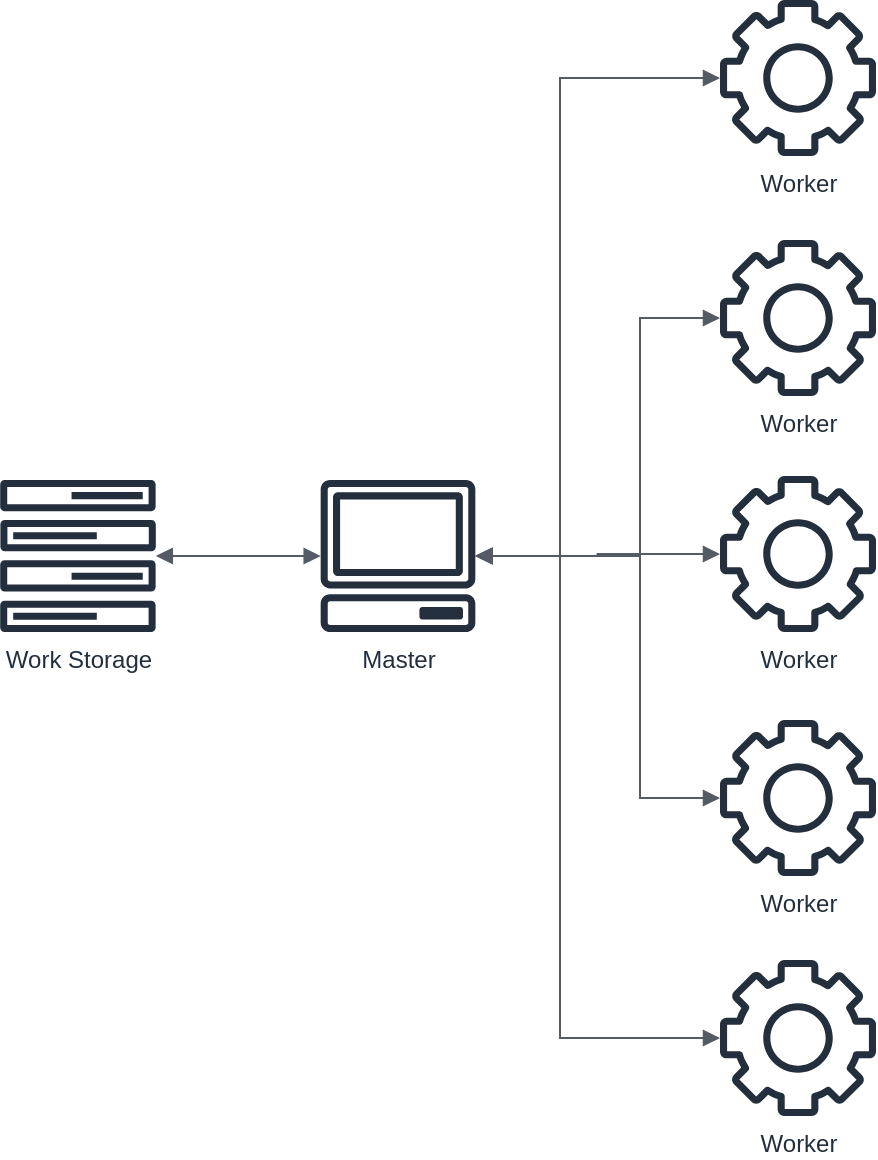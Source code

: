<mxfile version="20.3.3" type="device"><diagram id="Ht1M8jgEwFfnCIfOTk4-" name="Page-1"><mxGraphModel dx="1350" dy="768" grid="1" gridSize="10" guides="1" tooltips="1" connect="1" arrows="1" fold="1" page="1" pageScale="1" pageWidth="583" pageHeight="413" math="0" shadow="0"><root><mxCell id="0"/><mxCell id="1" parent="0"/><mxCell id="e1pLVLDGYIx1BbAOJu1J-1" value="Worker" style="sketch=0;outlineConnect=0;fontColor=#232F3E;gradientColor=none;fillColor=#232F3D;strokeColor=none;dashed=0;verticalLabelPosition=bottom;verticalAlign=top;align=center;html=1;fontSize=12;fontStyle=0;aspect=fixed;pointerEvents=1;shape=mxgraph.aws4.gear;" vertex="1" parent="1"><mxGeometry x="400" y="520" width="78" height="78" as="geometry"/></mxCell><mxCell id="e1pLVLDGYIx1BbAOJu1J-2" value="Worker" style="sketch=0;outlineConnect=0;fontColor=#232F3E;gradientColor=none;fillColor=#232F3D;strokeColor=none;dashed=0;verticalLabelPosition=bottom;verticalAlign=top;align=center;html=1;fontSize=12;fontStyle=0;aspect=fixed;pointerEvents=1;shape=mxgraph.aws4.gear;" vertex="1" parent="1"><mxGeometry x="400" y="400" width="78" height="78" as="geometry"/></mxCell><mxCell id="e1pLVLDGYIx1BbAOJu1J-3" value="Worker" style="sketch=0;outlineConnect=0;fontColor=#232F3E;gradientColor=none;fillColor=#232F3D;strokeColor=none;dashed=0;verticalLabelPosition=bottom;verticalAlign=top;align=center;html=1;fontSize=12;fontStyle=0;aspect=fixed;pointerEvents=1;shape=mxgraph.aws4.gear;" vertex="1" parent="1"><mxGeometry x="400" y="278" width="78" height="78" as="geometry"/></mxCell><mxCell id="e1pLVLDGYIx1BbAOJu1J-4" value="Worker" style="sketch=0;outlineConnect=0;fontColor=#232F3E;gradientColor=none;fillColor=#232F3D;strokeColor=none;dashed=0;verticalLabelPosition=bottom;verticalAlign=top;align=center;html=1;fontSize=12;fontStyle=0;aspect=fixed;pointerEvents=1;shape=mxgraph.aws4.gear;" vertex="1" parent="1"><mxGeometry x="400" y="160" width="78" height="78" as="geometry"/></mxCell><mxCell id="e1pLVLDGYIx1BbAOJu1J-5" value="Worker" style="sketch=0;outlineConnect=0;fontColor=#232F3E;gradientColor=none;fillColor=#232F3D;strokeColor=none;dashed=0;verticalLabelPosition=bottom;verticalAlign=top;align=center;html=1;fontSize=12;fontStyle=0;aspect=fixed;pointerEvents=1;shape=mxgraph.aws4.gear;" vertex="1" parent="1"><mxGeometry x="400" y="40" width="78" height="78" as="geometry"/></mxCell><mxCell id="e1pLVLDGYIx1BbAOJu1J-6" value="Work Storage" style="sketch=0;outlineConnect=0;fontColor=#232F3E;gradientColor=none;fillColor=#232F3D;strokeColor=none;dashed=0;verticalLabelPosition=bottom;verticalAlign=top;align=center;html=1;fontSize=12;fontStyle=0;aspect=fixed;pointerEvents=1;shape=mxgraph.aws4.forums;" vertex="1" parent="1"><mxGeometry x="40" y="280" width="78" height="76" as="geometry"/></mxCell><mxCell id="e1pLVLDGYIx1BbAOJu1J-7" value="Master" style="sketch=0;outlineConnect=0;fontColor=#232F3E;gradientColor=none;fillColor=#232F3D;strokeColor=none;dashed=0;verticalLabelPosition=bottom;verticalAlign=top;align=center;html=1;fontSize=12;fontStyle=0;aspect=fixed;pointerEvents=1;shape=mxgraph.aws4.client;" vertex="1" parent="1"><mxGeometry x="200" y="280" width="78" height="76" as="geometry"/></mxCell><mxCell id="e1pLVLDGYIx1BbAOJu1J-9" value="" style="edgeStyle=orthogonalEdgeStyle;html=1;endArrow=block;elbow=vertical;startArrow=block;startFill=1;endFill=1;strokeColor=#545B64;rounded=0;" edge="1" parent="1" source="e1pLVLDGYIx1BbAOJu1J-7" target="e1pLVLDGYIx1BbAOJu1J-6"><mxGeometry width="100" relative="1" as="geometry"><mxPoint x="290" y="370" as="sourcePoint"/><mxPoint x="390" y="370" as="targetPoint"/></mxGeometry></mxCell><mxCell id="e1pLVLDGYIx1BbAOJu1J-15" value="" style="edgeStyle=orthogonalEdgeStyle;html=1;endArrow=block;elbow=vertical;startArrow=block;startFill=1;endFill=1;strokeColor=#545B64;rounded=0;" edge="1" parent="1" source="e1pLVLDGYIx1BbAOJu1J-7" target="e1pLVLDGYIx1BbAOJu1J-5"><mxGeometry width="100" relative="1" as="geometry"><mxPoint x="290" y="370" as="sourcePoint"/><mxPoint x="390" y="370" as="targetPoint"/><Array as="points"><mxPoint x="320" y="318"/><mxPoint x="320" y="79"/></Array></mxGeometry></mxCell><mxCell id="e1pLVLDGYIx1BbAOJu1J-16" value="" style="edgeStyle=orthogonalEdgeStyle;html=1;endArrow=block;elbow=vertical;startArrow=block;startFill=1;endFill=1;strokeColor=#545B64;rounded=0;" edge="1" parent="1" source="e1pLVLDGYIx1BbAOJu1J-7" target="e1pLVLDGYIx1BbAOJu1J-4"><mxGeometry width="100" relative="1" as="geometry"><mxPoint x="290" y="370" as="sourcePoint"/><mxPoint x="390" y="370" as="targetPoint"/><Array as="points"><mxPoint x="360" y="318"/><mxPoint x="360" y="199"/></Array></mxGeometry></mxCell><mxCell id="e1pLVLDGYIx1BbAOJu1J-17" value="" style="edgeStyle=orthogonalEdgeStyle;html=1;endArrow=block;elbow=vertical;startArrow=block;startFill=1;endFill=1;strokeColor=#545B64;rounded=0;" edge="1" parent="1" source="e1pLVLDGYIx1BbAOJu1J-7" target="e1pLVLDGYIx1BbAOJu1J-3"><mxGeometry width="100" relative="1" as="geometry"><mxPoint x="290" y="370" as="sourcePoint"/><mxPoint x="390" y="370" as="targetPoint"/></mxGeometry></mxCell><mxCell id="e1pLVLDGYIx1BbAOJu1J-18" value="" style="edgeStyle=orthogonalEdgeStyle;html=1;endArrow=block;elbow=vertical;startArrow=block;startFill=1;endFill=1;strokeColor=#545B64;rounded=0;" edge="1" parent="1" source="e1pLVLDGYIx1BbAOJu1J-7" target="e1pLVLDGYIx1BbAOJu1J-2"><mxGeometry width="100" relative="1" as="geometry"><mxPoint x="290" y="370" as="sourcePoint"/><mxPoint x="390" y="370" as="targetPoint"/><Array as="points"><mxPoint x="360" y="318"/><mxPoint x="360" y="439"/></Array></mxGeometry></mxCell><mxCell id="e1pLVLDGYIx1BbAOJu1J-19" value="" style="edgeStyle=orthogonalEdgeStyle;html=1;endArrow=block;elbow=vertical;startArrow=block;startFill=1;endFill=1;strokeColor=#545B64;rounded=0;" edge="1" parent="1" source="e1pLVLDGYIx1BbAOJu1J-7" target="e1pLVLDGYIx1BbAOJu1J-1"><mxGeometry width="100" relative="1" as="geometry"><mxPoint x="290" y="370" as="sourcePoint"/><mxPoint x="390" y="370" as="targetPoint"/><Array as="points"><mxPoint x="320" y="318"/><mxPoint x="320" y="559"/></Array></mxGeometry></mxCell></root></mxGraphModel></diagram></mxfile>